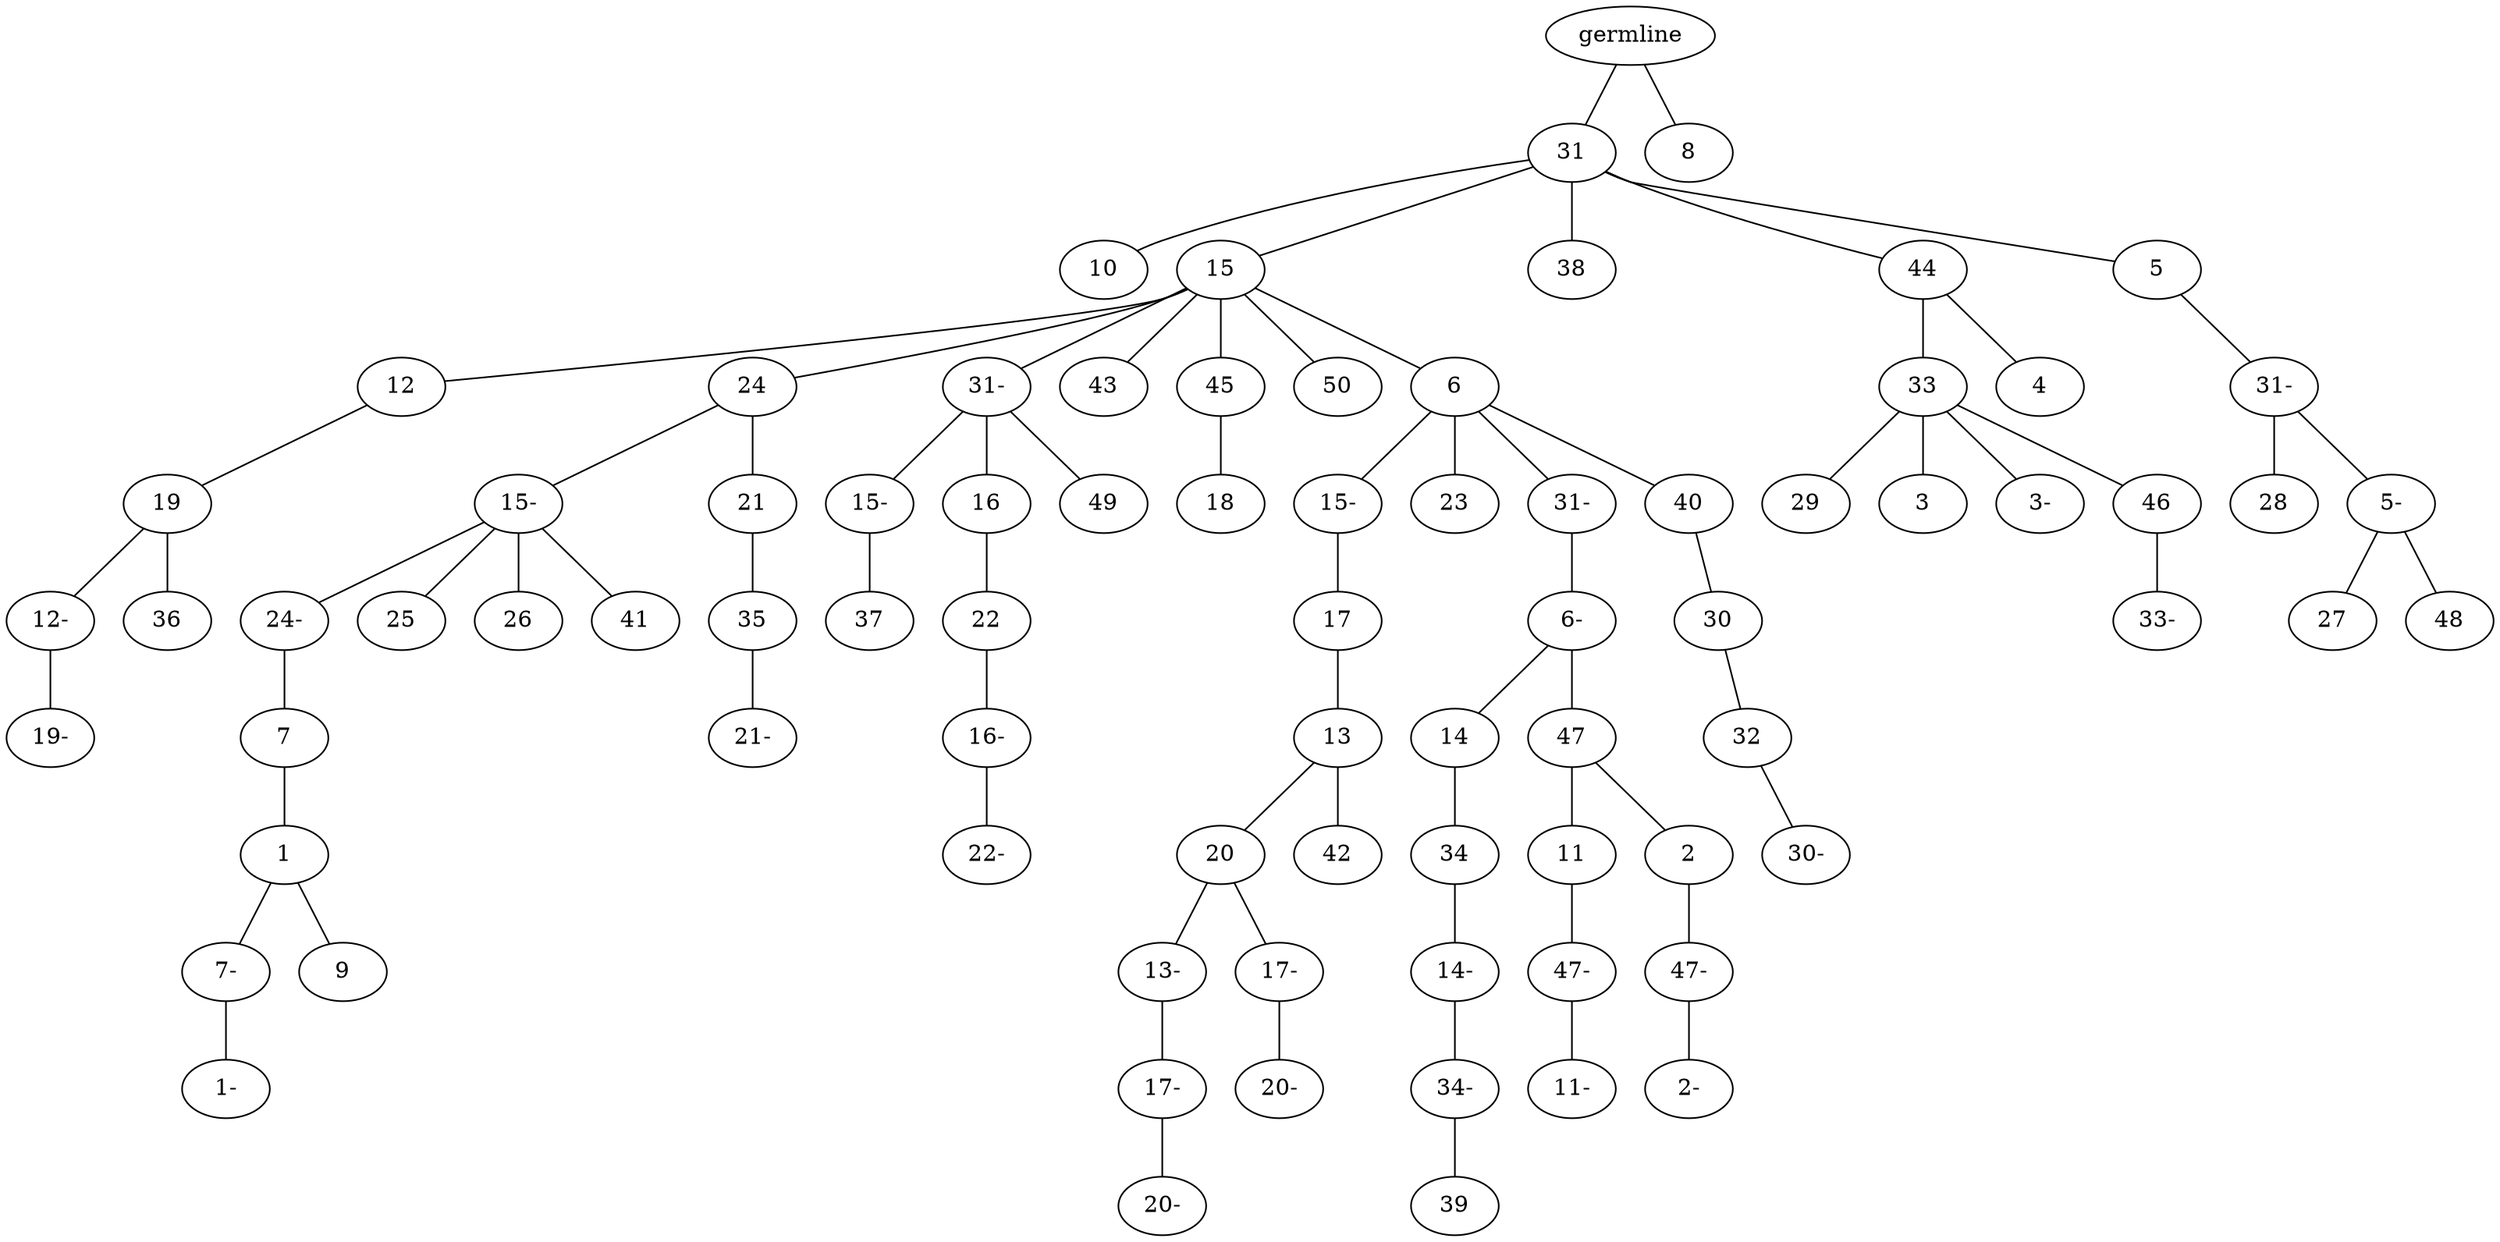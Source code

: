 graph tree {
    "140416416488608" [label="germline"];
    "140416416597040" [label="31"];
    "140416416598144" [label="10"];
    "140416416597616" [label="15"];
    "140416416597808" [label="12"];
    "140416416599776" [label="19"];
    "140416416596032" [label="12-"];
    "140416416599824" [label="19-"];
    "140416416598816" [label="36"];
    "140416416597568" [label="24"];
    "140416416597328" [label="15-"];
    "140416416599728" [label="24-"];
    "140416416598672" [label="7"];
    "140416394542336" [label="1"];
    "140416394542816" [label="7-"];
    "140416394540320" [label="1-"];
    "140416394539456" [label="9"];
    "140416416596224" [label="25"];
    "140416394540080" [label="26"];
    "140416394539312" [label="41"];
    "140416416598432" [label="21"];
    "140416394542288" [label="35"];
    "140416394541568" [label="21-"];
    "140416416597520" [label="31-"];
    "140416394539360" [label="15-"];
    "140416394541520" [label="37"];
    "140416394540032" [label="16"];
    "140416394540656" [label="22"];
    "140416394540848" [label="16-"];
    "140416394540464" [label="22-"];
    "140416394542528" [label="49"];
    "140416394541808" [label="43"];
    "140416394539600" [label="45"];
    "140416394542096" [label="18"];
    "140416394540272" [label="50"];
    "140416394540176" [label="6"];
    "140416394539552" [label="15-"];
    "140416394540224" [label="17"];
    "140416400059648" [label="13"];
    "140416400058496" [label="20"];
    "140416408146992" [label="13-"];
    "140416408146752" [label="17-"];
    "140416413708240" [label="20-"];
    "140416408146128" [label="17-"];
    "140416413707616" [label="20-"];
    "140416400058448" [label="42"];
    "140416405094304" [label="23"];
    "140416394543008" [label="31-"];
    "140416400059312" [label="6-"];
    "140416413704736" [label="14"];
    "140416413704448" [label="34"];
    "140416413705312" [label="14-"];
    "140416413707472" [label="34-"];
    "140416413707184" [label="39"];
    "140416413706848" [label="47"];
    "140416413705984" [label="11"];
    "140416413705216" [label="47-"];
    "140416413704352" [label="11-"];
    "140416413704976" [label="2"];
    "140416413706320" [label="47-"];
    "140416413707664" [label="2-"];
    "140416394539648" [label="40"];
    "140416413705840" [label="30"];
    "140416413706224" [label="32"];
    "140416413705264" [label="30-"];
    "140416416598912" [label="38"];
    "140416408146176" [label="44"];
    "140416413705936" [label="33"];
    "140416413705456" [label="29"];
    "140416413706704" [label="3"];
    "140416413706560" [label="3-"];
    "140416413706032" [label="46"];
    "140416413603008" [label="33-"];
    "140416394309104" [label="4"];
    "140416403104720" [label="5"];
    "140416413605408" [label="31-"];
    "140416413603152" [label="28"];
    "140416413602720" [label="5-"];
    "140416413602672" [label="27"];
    "140416413602240" [label="48"];
    "140416416599296" [label="8"];
    "140416416488608" -- "140416416597040";
    "140416416488608" -- "140416416599296";
    "140416416597040" -- "140416416598144";
    "140416416597040" -- "140416416597616";
    "140416416597040" -- "140416416598912";
    "140416416597040" -- "140416408146176";
    "140416416597040" -- "140416403104720";
    "140416416597616" -- "140416416597808";
    "140416416597616" -- "140416416597568";
    "140416416597616" -- "140416416597520";
    "140416416597616" -- "140416394541808";
    "140416416597616" -- "140416394539600";
    "140416416597616" -- "140416394540272";
    "140416416597616" -- "140416394540176";
    "140416416597808" -- "140416416599776";
    "140416416599776" -- "140416416596032";
    "140416416599776" -- "140416416598816";
    "140416416596032" -- "140416416599824";
    "140416416597568" -- "140416416597328";
    "140416416597568" -- "140416416598432";
    "140416416597328" -- "140416416599728";
    "140416416597328" -- "140416416596224";
    "140416416597328" -- "140416394540080";
    "140416416597328" -- "140416394539312";
    "140416416599728" -- "140416416598672";
    "140416416598672" -- "140416394542336";
    "140416394542336" -- "140416394542816";
    "140416394542336" -- "140416394539456";
    "140416394542816" -- "140416394540320";
    "140416416598432" -- "140416394542288";
    "140416394542288" -- "140416394541568";
    "140416416597520" -- "140416394539360";
    "140416416597520" -- "140416394540032";
    "140416416597520" -- "140416394542528";
    "140416394539360" -- "140416394541520";
    "140416394540032" -- "140416394540656";
    "140416394540656" -- "140416394540848";
    "140416394540848" -- "140416394540464";
    "140416394539600" -- "140416394542096";
    "140416394540176" -- "140416394539552";
    "140416394540176" -- "140416405094304";
    "140416394540176" -- "140416394543008";
    "140416394540176" -- "140416394539648";
    "140416394539552" -- "140416394540224";
    "140416394540224" -- "140416400059648";
    "140416400059648" -- "140416400058496";
    "140416400059648" -- "140416400058448";
    "140416400058496" -- "140416408146992";
    "140416400058496" -- "140416408146128";
    "140416408146992" -- "140416408146752";
    "140416408146752" -- "140416413708240";
    "140416408146128" -- "140416413707616";
    "140416394543008" -- "140416400059312";
    "140416400059312" -- "140416413704736";
    "140416400059312" -- "140416413706848";
    "140416413704736" -- "140416413704448";
    "140416413704448" -- "140416413705312";
    "140416413705312" -- "140416413707472";
    "140416413707472" -- "140416413707184";
    "140416413706848" -- "140416413705984";
    "140416413706848" -- "140416413704976";
    "140416413705984" -- "140416413705216";
    "140416413705216" -- "140416413704352";
    "140416413704976" -- "140416413706320";
    "140416413706320" -- "140416413707664";
    "140416394539648" -- "140416413705840";
    "140416413705840" -- "140416413706224";
    "140416413706224" -- "140416413705264";
    "140416408146176" -- "140416413705936";
    "140416408146176" -- "140416394309104";
    "140416413705936" -- "140416413705456";
    "140416413705936" -- "140416413706704";
    "140416413705936" -- "140416413706560";
    "140416413705936" -- "140416413706032";
    "140416413706032" -- "140416413603008";
    "140416403104720" -- "140416413605408";
    "140416413605408" -- "140416413603152";
    "140416413605408" -- "140416413602720";
    "140416413602720" -- "140416413602672";
    "140416413602720" -- "140416413602240";
}
